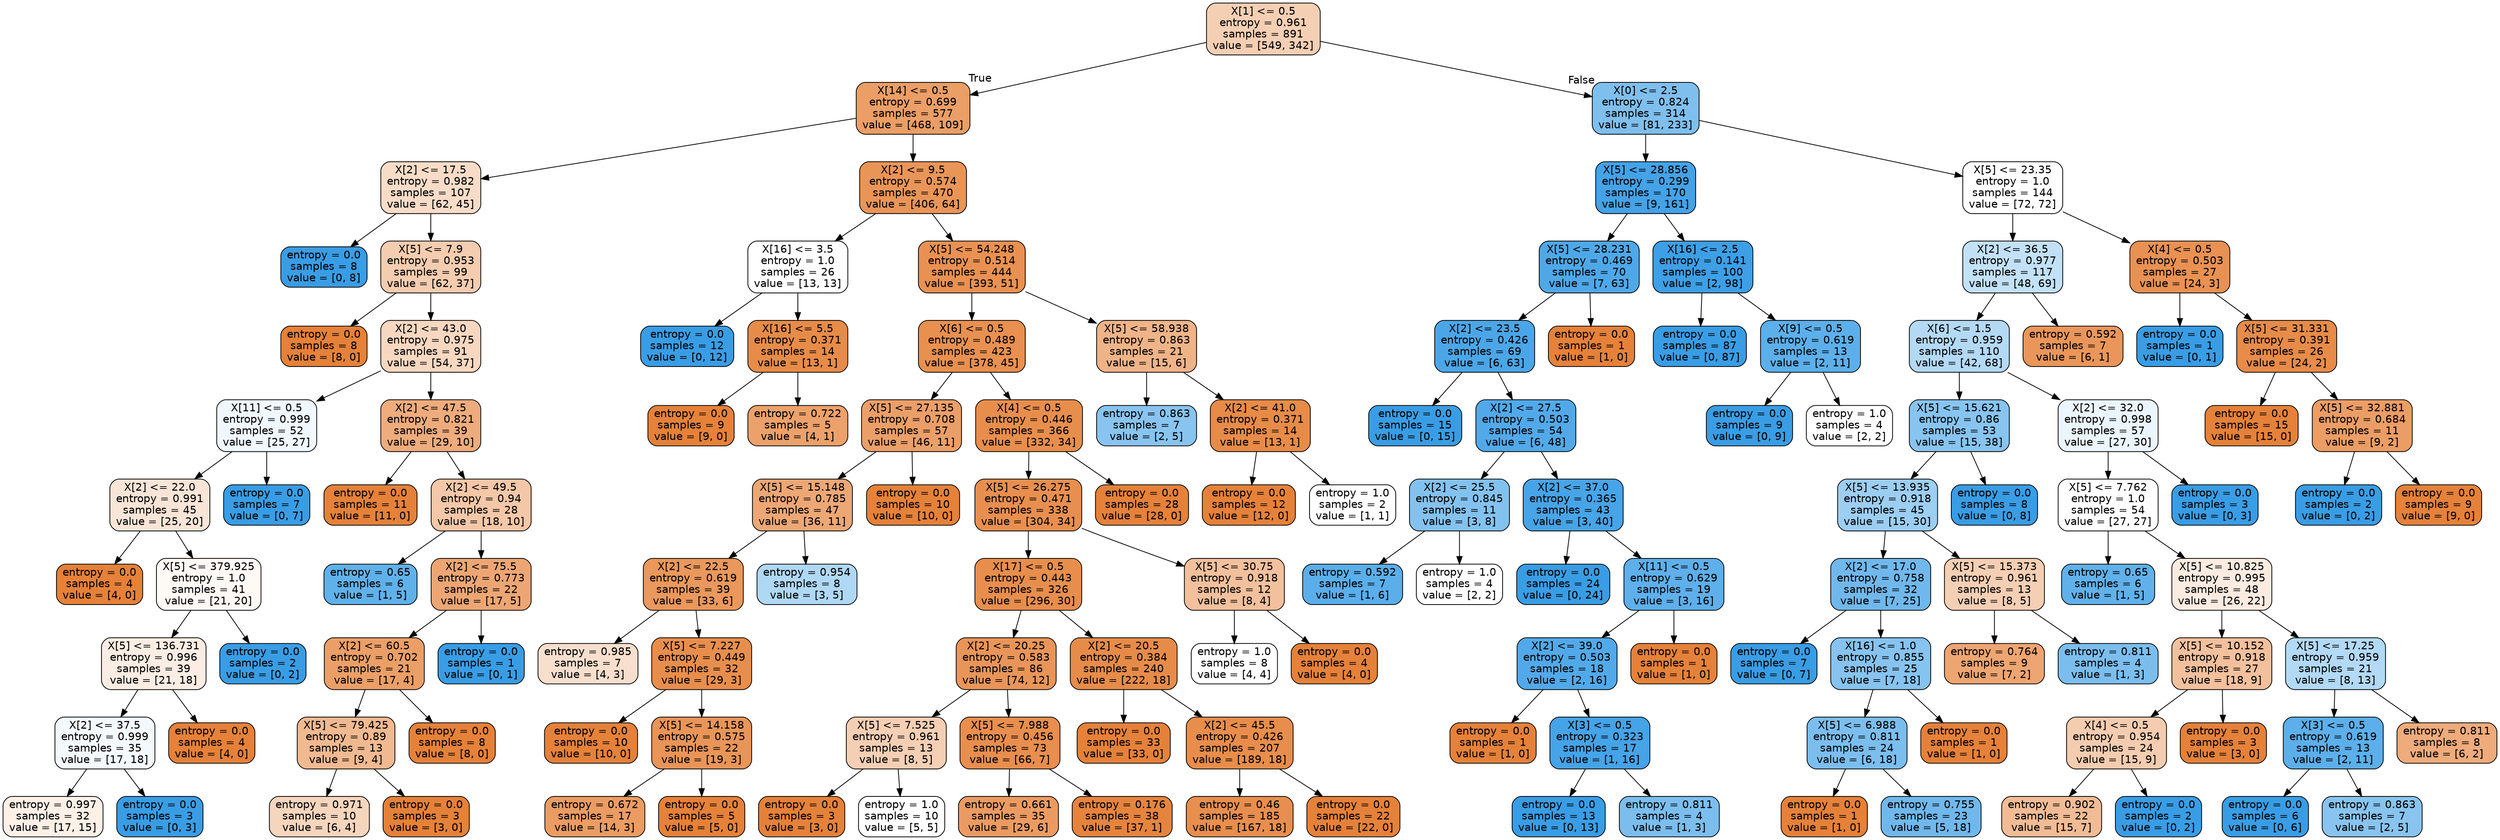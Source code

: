 digraph Tree {
node [shape=box, style="filled, rounded", color="black", fontname=helvetica] ;
edge [fontname=helvetica] ;
0 [label="X[1] <= 0.5\nentropy = 0.961\nsamples = 891\nvalue = [549, 342]", fillcolor="#e5813960"] ;
1 [label="X[14] <= 0.5\nentropy = 0.699\nsamples = 577\nvalue = [468, 109]", fillcolor="#e58139c4"] ;
0 -> 1 [labeldistance=2.5, labelangle=45, headlabel="True"] ;
2 [label="X[2] <= 17.5\nentropy = 0.982\nsamples = 107\nvalue = [62, 45]", fillcolor="#e5813946"] ;
1 -> 2 ;
3 [label="entropy = 0.0\nsamples = 8\nvalue = [0, 8]", fillcolor="#399de5ff"] ;
2 -> 3 ;
4 [label="X[5] <= 7.9\nentropy = 0.953\nsamples = 99\nvalue = [62, 37]", fillcolor="#e5813967"] ;
2 -> 4 ;
5 [label="entropy = 0.0\nsamples = 8\nvalue = [8, 0]", fillcolor="#e58139ff"] ;
4 -> 5 ;
6 [label="X[2] <= 43.0\nentropy = 0.975\nsamples = 91\nvalue = [54, 37]", fillcolor="#e5813950"] ;
4 -> 6 ;
7 [label="X[11] <= 0.5\nentropy = 0.999\nsamples = 52\nvalue = [25, 27]", fillcolor="#399de513"] ;
6 -> 7 ;
8 [label="X[2] <= 22.0\nentropy = 0.991\nsamples = 45\nvalue = [25, 20]", fillcolor="#e5813933"] ;
7 -> 8 ;
9 [label="entropy = 0.0\nsamples = 4\nvalue = [4, 0]", fillcolor="#e58139ff"] ;
8 -> 9 ;
10 [label="X[5] <= 379.925\nentropy = 1.0\nsamples = 41\nvalue = [21, 20]", fillcolor="#e581390c"] ;
8 -> 10 ;
11 [label="X[5] <= 136.731\nentropy = 0.996\nsamples = 39\nvalue = [21, 18]", fillcolor="#e5813924"] ;
10 -> 11 ;
12 [label="X[2] <= 37.5\nentropy = 0.999\nsamples = 35\nvalue = [17, 18]", fillcolor="#399de50e"] ;
11 -> 12 ;
13 [label="entropy = 0.997\nsamples = 32\nvalue = [17, 15]", fillcolor="#e581391e"] ;
12 -> 13 ;
14 [label="entropy = 0.0\nsamples = 3\nvalue = [0, 3]", fillcolor="#399de5ff"] ;
12 -> 14 ;
15 [label="entropy = 0.0\nsamples = 4\nvalue = [4, 0]", fillcolor="#e58139ff"] ;
11 -> 15 ;
16 [label="entropy = 0.0\nsamples = 2\nvalue = [0, 2]", fillcolor="#399de5ff"] ;
10 -> 16 ;
17 [label="entropy = 0.0\nsamples = 7\nvalue = [0, 7]", fillcolor="#399de5ff"] ;
7 -> 17 ;
18 [label="X[2] <= 47.5\nentropy = 0.821\nsamples = 39\nvalue = [29, 10]", fillcolor="#e58139a7"] ;
6 -> 18 ;
19 [label="entropy = 0.0\nsamples = 11\nvalue = [11, 0]", fillcolor="#e58139ff"] ;
18 -> 19 ;
20 [label="X[2] <= 49.5\nentropy = 0.94\nsamples = 28\nvalue = [18, 10]", fillcolor="#e5813971"] ;
18 -> 20 ;
21 [label="entropy = 0.65\nsamples = 6\nvalue = [1, 5]", fillcolor="#399de5cc"] ;
20 -> 21 ;
22 [label="X[2] <= 75.5\nentropy = 0.773\nsamples = 22\nvalue = [17, 5]", fillcolor="#e58139b4"] ;
20 -> 22 ;
23 [label="X[2] <= 60.5\nentropy = 0.702\nsamples = 21\nvalue = [17, 4]", fillcolor="#e58139c3"] ;
22 -> 23 ;
24 [label="X[5] <= 79.425\nentropy = 0.89\nsamples = 13\nvalue = [9, 4]", fillcolor="#e581398e"] ;
23 -> 24 ;
25 [label="entropy = 0.971\nsamples = 10\nvalue = [6, 4]", fillcolor="#e5813955"] ;
24 -> 25 ;
26 [label="entropy = 0.0\nsamples = 3\nvalue = [3, 0]", fillcolor="#e58139ff"] ;
24 -> 26 ;
27 [label="entropy = 0.0\nsamples = 8\nvalue = [8, 0]", fillcolor="#e58139ff"] ;
23 -> 27 ;
28 [label="entropy = 0.0\nsamples = 1\nvalue = [0, 1]", fillcolor="#399de5ff"] ;
22 -> 28 ;
29 [label="X[2] <= 9.5\nentropy = 0.574\nsamples = 470\nvalue = [406, 64]", fillcolor="#e58139d7"] ;
1 -> 29 ;
30 [label="X[16] <= 3.5\nentropy = 1.0\nsamples = 26\nvalue = [13, 13]", fillcolor="#e5813900"] ;
29 -> 30 ;
31 [label="entropy = 0.0\nsamples = 12\nvalue = [0, 12]", fillcolor="#399de5ff"] ;
30 -> 31 ;
32 [label="X[16] <= 5.5\nentropy = 0.371\nsamples = 14\nvalue = [13, 1]", fillcolor="#e58139eb"] ;
30 -> 32 ;
33 [label="entropy = 0.0\nsamples = 9\nvalue = [9, 0]", fillcolor="#e58139ff"] ;
32 -> 33 ;
34 [label="entropy = 0.722\nsamples = 5\nvalue = [4, 1]", fillcolor="#e58139bf"] ;
32 -> 34 ;
35 [label="X[5] <= 54.248\nentropy = 0.514\nsamples = 444\nvalue = [393, 51]", fillcolor="#e58139de"] ;
29 -> 35 ;
36 [label="X[6] <= 0.5\nentropy = 0.489\nsamples = 423\nvalue = [378, 45]", fillcolor="#e58139e1"] ;
35 -> 36 ;
37 [label="X[5] <= 27.135\nentropy = 0.708\nsamples = 57\nvalue = [46, 11]", fillcolor="#e58139c2"] ;
36 -> 37 ;
38 [label="X[5] <= 15.148\nentropy = 0.785\nsamples = 47\nvalue = [36, 11]", fillcolor="#e58139b1"] ;
37 -> 38 ;
39 [label="X[2] <= 22.5\nentropy = 0.619\nsamples = 39\nvalue = [33, 6]", fillcolor="#e58139d1"] ;
38 -> 39 ;
40 [label="entropy = 0.985\nsamples = 7\nvalue = [4, 3]", fillcolor="#e5813940"] ;
39 -> 40 ;
41 [label="X[5] <= 7.227\nentropy = 0.449\nsamples = 32\nvalue = [29, 3]", fillcolor="#e58139e5"] ;
39 -> 41 ;
42 [label="entropy = 0.0\nsamples = 10\nvalue = [10, 0]", fillcolor="#e58139ff"] ;
41 -> 42 ;
43 [label="X[5] <= 14.158\nentropy = 0.575\nsamples = 22\nvalue = [19, 3]", fillcolor="#e58139d7"] ;
41 -> 43 ;
44 [label="entropy = 0.672\nsamples = 17\nvalue = [14, 3]", fillcolor="#e58139c8"] ;
43 -> 44 ;
45 [label="entropy = 0.0\nsamples = 5\nvalue = [5, 0]", fillcolor="#e58139ff"] ;
43 -> 45 ;
46 [label="entropy = 0.954\nsamples = 8\nvalue = [3, 5]", fillcolor="#399de566"] ;
38 -> 46 ;
47 [label="entropy = 0.0\nsamples = 10\nvalue = [10, 0]", fillcolor="#e58139ff"] ;
37 -> 47 ;
48 [label="X[4] <= 0.5\nentropy = 0.446\nsamples = 366\nvalue = [332, 34]", fillcolor="#e58139e5"] ;
36 -> 48 ;
49 [label="X[5] <= 26.275\nentropy = 0.471\nsamples = 338\nvalue = [304, 34]", fillcolor="#e58139e2"] ;
48 -> 49 ;
50 [label="X[17] <= 0.5\nentropy = 0.443\nsamples = 326\nvalue = [296, 30]", fillcolor="#e58139e5"] ;
49 -> 50 ;
51 [label="X[2] <= 20.25\nentropy = 0.583\nsamples = 86\nvalue = [74, 12]", fillcolor="#e58139d6"] ;
50 -> 51 ;
52 [label="X[5] <= 7.525\nentropy = 0.961\nsamples = 13\nvalue = [8, 5]", fillcolor="#e5813960"] ;
51 -> 52 ;
53 [label="entropy = 0.0\nsamples = 3\nvalue = [3, 0]", fillcolor="#e58139ff"] ;
52 -> 53 ;
54 [label="entropy = 1.0\nsamples = 10\nvalue = [5, 5]", fillcolor="#e5813900"] ;
52 -> 54 ;
55 [label="X[5] <= 7.988\nentropy = 0.456\nsamples = 73\nvalue = [66, 7]", fillcolor="#e58139e4"] ;
51 -> 55 ;
56 [label="entropy = 0.661\nsamples = 35\nvalue = [29, 6]", fillcolor="#e58139ca"] ;
55 -> 56 ;
57 [label="entropy = 0.176\nsamples = 38\nvalue = [37, 1]", fillcolor="#e58139f8"] ;
55 -> 57 ;
58 [label="X[2] <= 20.5\nentropy = 0.384\nsamples = 240\nvalue = [222, 18]", fillcolor="#e58139ea"] ;
50 -> 58 ;
59 [label="entropy = 0.0\nsamples = 33\nvalue = [33, 0]", fillcolor="#e58139ff"] ;
58 -> 59 ;
60 [label="X[2] <= 45.5\nentropy = 0.426\nsamples = 207\nvalue = [189, 18]", fillcolor="#e58139e7"] ;
58 -> 60 ;
61 [label="entropy = 0.46\nsamples = 185\nvalue = [167, 18]", fillcolor="#e58139e4"] ;
60 -> 61 ;
62 [label="entropy = 0.0\nsamples = 22\nvalue = [22, 0]", fillcolor="#e58139ff"] ;
60 -> 62 ;
63 [label="X[5] <= 30.75\nentropy = 0.918\nsamples = 12\nvalue = [8, 4]", fillcolor="#e581397f"] ;
49 -> 63 ;
64 [label="entropy = 1.0\nsamples = 8\nvalue = [4, 4]", fillcolor="#e5813900"] ;
63 -> 64 ;
65 [label="entropy = 0.0\nsamples = 4\nvalue = [4, 0]", fillcolor="#e58139ff"] ;
63 -> 65 ;
66 [label="entropy = 0.0\nsamples = 28\nvalue = [28, 0]", fillcolor="#e58139ff"] ;
48 -> 66 ;
67 [label="X[5] <= 58.938\nentropy = 0.863\nsamples = 21\nvalue = [15, 6]", fillcolor="#e5813999"] ;
35 -> 67 ;
68 [label="entropy = 0.863\nsamples = 7\nvalue = [2, 5]", fillcolor="#399de599"] ;
67 -> 68 ;
69 [label="X[2] <= 41.0\nentropy = 0.371\nsamples = 14\nvalue = [13, 1]", fillcolor="#e58139eb"] ;
67 -> 69 ;
70 [label="entropy = 0.0\nsamples = 12\nvalue = [12, 0]", fillcolor="#e58139ff"] ;
69 -> 70 ;
71 [label="entropy = 1.0\nsamples = 2\nvalue = [1, 1]", fillcolor="#e5813900"] ;
69 -> 71 ;
72 [label="X[0] <= 2.5\nentropy = 0.824\nsamples = 314\nvalue = [81, 233]", fillcolor="#399de5a6"] ;
0 -> 72 [labeldistance=2.5, labelangle=-45, headlabel="False"] ;
73 [label="X[5] <= 28.856\nentropy = 0.299\nsamples = 170\nvalue = [9, 161]", fillcolor="#399de5f1"] ;
72 -> 73 ;
74 [label="X[5] <= 28.231\nentropy = 0.469\nsamples = 70\nvalue = [7, 63]", fillcolor="#399de5e3"] ;
73 -> 74 ;
75 [label="X[2] <= 23.5\nentropy = 0.426\nsamples = 69\nvalue = [6, 63]", fillcolor="#399de5e7"] ;
74 -> 75 ;
76 [label="entropy = 0.0\nsamples = 15\nvalue = [0, 15]", fillcolor="#399de5ff"] ;
75 -> 76 ;
77 [label="X[2] <= 27.5\nentropy = 0.503\nsamples = 54\nvalue = [6, 48]", fillcolor="#399de5df"] ;
75 -> 77 ;
78 [label="X[2] <= 25.5\nentropy = 0.845\nsamples = 11\nvalue = [3, 8]", fillcolor="#399de59f"] ;
77 -> 78 ;
79 [label="entropy = 0.592\nsamples = 7\nvalue = [1, 6]", fillcolor="#399de5d4"] ;
78 -> 79 ;
80 [label="entropy = 1.0\nsamples = 4\nvalue = [2, 2]", fillcolor="#e5813900"] ;
78 -> 80 ;
81 [label="X[2] <= 37.0\nentropy = 0.365\nsamples = 43\nvalue = [3, 40]", fillcolor="#399de5ec"] ;
77 -> 81 ;
82 [label="entropy = 0.0\nsamples = 24\nvalue = [0, 24]", fillcolor="#399de5ff"] ;
81 -> 82 ;
83 [label="X[11] <= 0.5\nentropy = 0.629\nsamples = 19\nvalue = [3, 16]", fillcolor="#399de5cf"] ;
81 -> 83 ;
84 [label="X[2] <= 39.0\nentropy = 0.503\nsamples = 18\nvalue = [2, 16]", fillcolor="#399de5df"] ;
83 -> 84 ;
85 [label="entropy = 0.0\nsamples = 1\nvalue = [1, 0]", fillcolor="#e58139ff"] ;
84 -> 85 ;
86 [label="X[3] <= 0.5\nentropy = 0.323\nsamples = 17\nvalue = [1, 16]", fillcolor="#399de5ef"] ;
84 -> 86 ;
87 [label="entropy = 0.0\nsamples = 13\nvalue = [0, 13]", fillcolor="#399de5ff"] ;
86 -> 87 ;
88 [label="entropy = 0.811\nsamples = 4\nvalue = [1, 3]", fillcolor="#399de5aa"] ;
86 -> 88 ;
89 [label="entropy = 0.0\nsamples = 1\nvalue = [1, 0]", fillcolor="#e58139ff"] ;
83 -> 89 ;
90 [label="entropy = 0.0\nsamples = 1\nvalue = [1, 0]", fillcolor="#e58139ff"] ;
74 -> 90 ;
91 [label="X[16] <= 2.5\nentropy = 0.141\nsamples = 100\nvalue = [2, 98]", fillcolor="#399de5fa"] ;
73 -> 91 ;
92 [label="entropy = 0.0\nsamples = 87\nvalue = [0, 87]", fillcolor="#399de5ff"] ;
91 -> 92 ;
93 [label="X[9] <= 0.5\nentropy = 0.619\nsamples = 13\nvalue = [2, 11]", fillcolor="#399de5d1"] ;
91 -> 93 ;
94 [label="entropy = 0.0\nsamples = 9\nvalue = [0, 9]", fillcolor="#399de5ff"] ;
93 -> 94 ;
95 [label="entropy = 1.0\nsamples = 4\nvalue = [2, 2]", fillcolor="#e5813900"] ;
93 -> 95 ;
96 [label="X[5] <= 23.35\nentropy = 1.0\nsamples = 144\nvalue = [72, 72]", fillcolor="#e5813900"] ;
72 -> 96 ;
97 [label="X[2] <= 36.5\nentropy = 0.977\nsamples = 117\nvalue = [48, 69]", fillcolor="#399de54e"] ;
96 -> 97 ;
98 [label="X[6] <= 1.5\nentropy = 0.959\nsamples = 110\nvalue = [42, 68]", fillcolor="#399de561"] ;
97 -> 98 ;
99 [label="X[5] <= 15.621\nentropy = 0.86\nsamples = 53\nvalue = [15, 38]", fillcolor="#399de59a"] ;
98 -> 99 ;
100 [label="X[5] <= 13.935\nentropy = 0.918\nsamples = 45\nvalue = [15, 30]", fillcolor="#399de57f"] ;
99 -> 100 ;
101 [label="X[2] <= 17.0\nentropy = 0.758\nsamples = 32\nvalue = [7, 25]", fillcolor="#399de5b8"] ;
100 -> 101 ;
102 [label="entropy = 0.0\nsamples = 7\nvalue = [0, 7]", fillcolor="#399de5ff"] ;
101 -> 102 ;
103 [label="X[16] <= 1.0\nentropy = 0.855\nsamples = 25\nvalue = [7, 18]", fillcolor="#399de59c"] ;
101 -> 103 ;
104 [label="X[5] <= 6.988\nentropy = 0.811\nsamples = 24\nvalue = [6, 18]", fillcolor="#399de5aa"] ;
103 -> 104 ;
105 [label="entropy = 0.0\nsamples = 1\nvalue = [1, 0]", fillcolor="#e58139ff"] ;
104 -> 105 ;
106 [label="entropy = 0.755\nsamples = 23\nvalue = [5, 18]", fillcolor="#399de5b8"] ;
104 -> 106 ;
107 [label="entropy = 0.0\nsamples = 1\nvalue = [1, 0]", fillcolor="#e58139ff"] ;
103 -> 107 ;
108 [label="X[5] <= 15.373\nentropy = 0.961\nsamples = 13\nvalue = [8, 5]", fillcolor="#e5813960"] ;
100 -> 108 ;
109 [label="entropy = 0.764\nsamples = 9\nvalue = [7, 2]", fillcolor="#e58139b6"] ;
108 -> 109 ;
110 [label="entropy = 0.811\nsamples = 4\nvalue = [1, 3]", fillcolor="#399de5aa"] ;
108 -> 110 ;
111 [label="entropy = 0.0\nsamples = 8\nvalue = [0, 8]", fillcolor="#399de5ff"] ;
99 -> 111 ;
112 [label="X[2] <= 32.0\nentropy = 0.998\nsamples = 57\nvalue = [27, 30]", fillcolor="#399de519"] ;
98 -> 112 ;
113 [label="X[5] <= 7.762\nentropy = 1.0\nsamples = 54\nvalue = [27, 27]", fillcolor="#e5813900"] ;
112 -> 113 ;
114 [label="entropy = 0.65\nsamples = 6\nvalue = [1, 5]", fillcolor="#399de5cc"] ;
113 -> 114 ;
115 [label="X[5] <= 10.825\nentropy = 0.995\nsamples = 48\nvalue = [26, 22]", fillcolor="#e5813927"] ;
113 -> 115 ;
116 [label="X[5] <= 10.152\nentropy = 0.918\nsamples = 27\nvalue = [18, 9]", fillcolor="#e581397f"] ;
115 -> 116 ;
117 [label="X[4] <= 0.5\nentropy = 0.954\nsamples = 24\nvalue = [15, 9]", fillcolor="#e5813966"] ;
116 -> 117 ;
118 [label="entropy = 0.902\nsamples = 22\nvalue = [15, 7]", fillcolor="#e5813988"] ;
117 -> 118 ;
119 [label="entropy = 0.0\nsamples = 2\nvalue = [0, 2]", fillcolor="#399de5ff"] ;
117 -> 119 ;
120 [label="entropy = 0.0\nsamples = 3\nvalue = [3, 0]", fillcolor="#e58139ff"] ;
116 -> 120 ;
121 [label="X[5] <= 17.25\nentropy = 0.959\nsamples = 21\nvalue = [8, 13]", fillcolor="#399de562"] ;
115 -> 121 ;
122 [label="X[3] <= 0.5\nentropy = 0.619\nsamples = 13\nvalue = [2, 11]", fillcolor="#399de5d1"] ;
121 -> 122 ;
123 [label="entropy = 0.0\nsamples = 6\nvalue = [0, 6]", fillcolor="#399de5ff"] ;
122 -> 123 ;
124 [label="entropy = 0.863\nsamples = 7\nvalue = [2, 5]", fillcolor="#399de599"] ;
122 -> 124 ;
125 [label="entropy = 0.811\nsamples = 8\nvalue = [6, 2]", fillcolor="#e58139aa"] ;
121 -> 125 ;
126 [label="entropy = 0.0\nsamples = 3\nvalue = [0, 3]", fillcolor="#399de5ff"] ;
112 -> 126 ;
127 [label="entropy = 0.592\nsamples = 7\nvalue = [6, 1]", fillcolor="#e58139d4"] ;
97 -> 127 ;
128 [label="X[4] <= 0.5\nentropy = 0.503\nsamples = 27\nvalue = [24, 3]", fillcolor="#e58139df"] ;
96 -> 128 ;
129 [label="entropy = 0.0\nsamples = 1\nvalue = [0, 1]", fillcolor="#399de5ff"] ;
128 -> 129 ;
130 [label="X[5] <= 31.331\nentropy = 0.391\nsamples = 26\nvalue = [24, 2]", fillcolor="#e58139ea"] ;
128 -> 130 ;
131 [label="entropy = 0.0\nsamples = 15\nvalue = [15, 0]", fillcolor="#e58139ff"] ;
130 -> 131 ;
132 [label="X[5] <= 32.881\nentropy = 0.684\nsamples = 11\nvalue = [9, 2]", fillcolor="#e58139c6"] ;
130 -> 132 ;
133 [label="entropy = 0.0\nsamples = 2\nvalue = [0, 2]", fillcolor="#399de5ff"] ;
132 -> 133 ;
134 [label="entropy = 0.0\nsamples = 9\nvalue = [9, 0]", fillcolor="#e58139ff"] ;
132 -> 134 ;
}